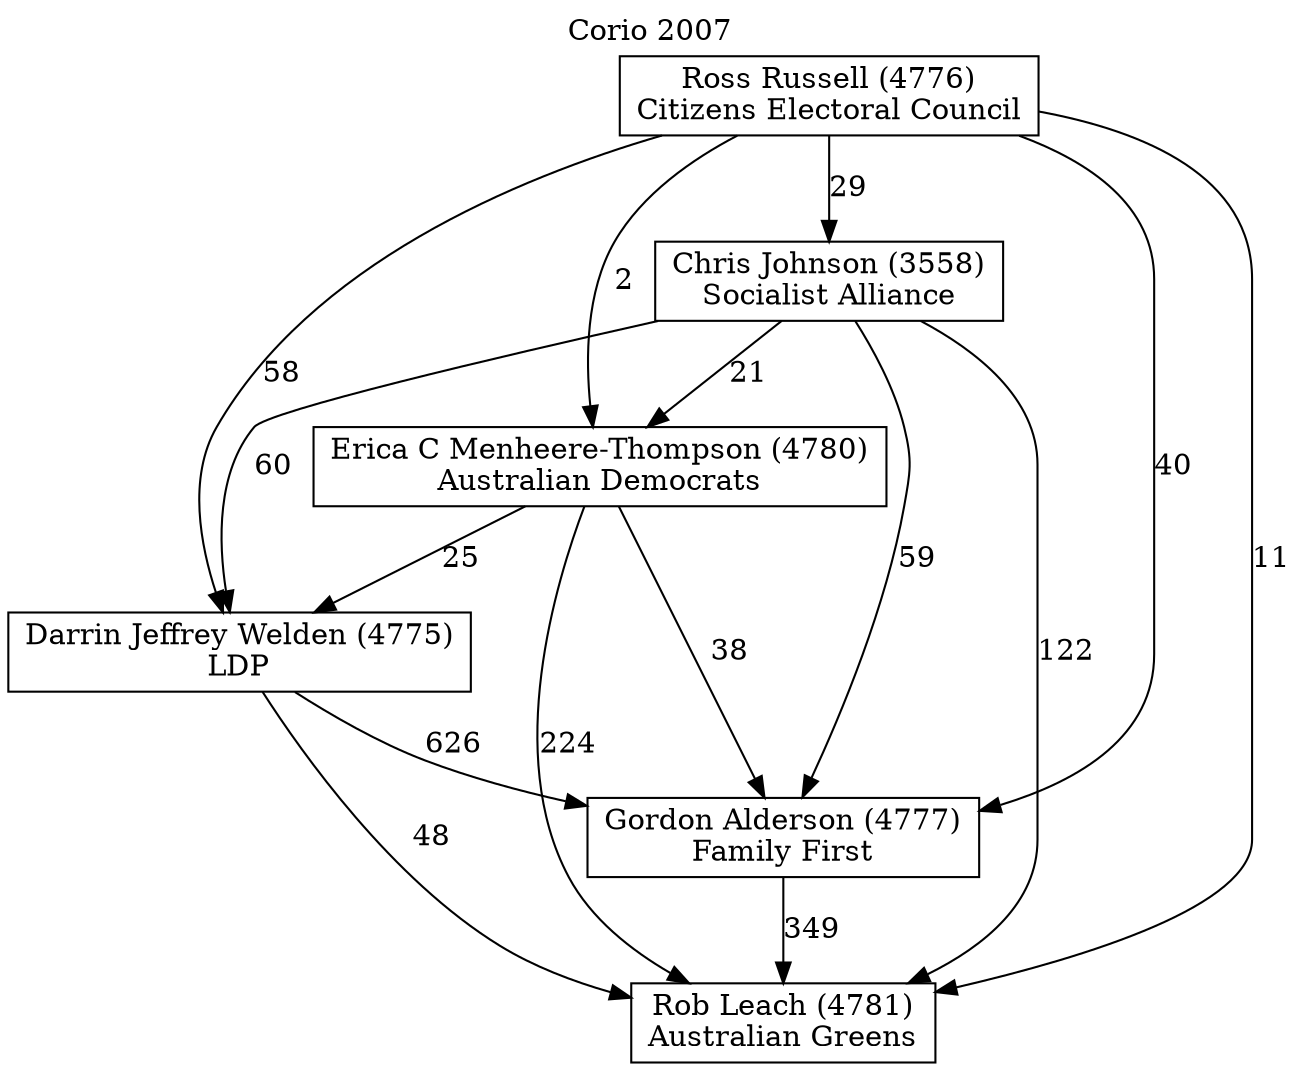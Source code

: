 // House preference flow
digraph "Rob Leach (4781)_Corio_2007" {
	graph [label="Corio 2007" labelloc=t mclimit=10]
	node [shape=box]
	"Chris Johnson (3558)" [label="Chris Johnson (3558)
Socialist Alliance"]
	"Darrin Jeffrey Welden (4775)" [label="Darrin Jeffrey Welden (4775)
LDP"]
	"Erica C Menheere-Thompson (4780)" [label="Erica C Menheere-Thompson (4780)
Australian Democrats"]
	"Gordon Alderson (4777)" [label="Gordon Alderson (4777)
Family First"]
	"Rob Leach (4781)" [label="Rob Leach (4781)
Australian Greens"]
	"Ross Russell (4776)" [label="Ross Russell (4776)
Citizens Electoral Council"]
	"Chris Johnson (3558)" -> "Darrin Jeffrey Welden (4775)" [label=60]
	"Chris Johnson (3558)" -> "Erica C Menheere-Thompson (4780)" [label=21]
	"Chris Johnson (3558)" -> "Gordon Alderson (4777)" [label=59]
	"Chris Johnson (3558)" -> "Rob Leach (4781)" [label=122]
	"Darrin Jeffrey Welden (4775)" -> "Gordon Alderson (4777)" [label=626]
	"Darrin Jeffrey Welden (4775)" -> "Rob Leach (4781)" [label=48]
	"Erica C Menheere-Thompson (4780)" -> "Darrin Jeffrey Welden (4775)" [label=25]
	"Erica C Menheere-Thompson (4780)" -> "Gordon Alderson (4777)" [label=38]
	"Erica C Menheere-Thompson (4780)" -> "Rob Leach (4781)" [label=224]
	"Gordon Alderson (4777)" -> "Rob Leach (4781)" [label=349]
	"Ross Russell (4776)" -> "Chris Johnson (3558)" [label=29]
	"Ross Russell (4776)" -> "Darrin Jeffrey Welden (4775)" [label=58]
	"Ross Russell (4776)" -> "Erica C Menheere-Thompson (4780)" [label=2]
	"Ross Russell (4776)" -> "Gordon Alderson (4777)" [label=40]
	"Ross Russell (4776)" -> "Rob Leach (4781)" [label=11]
}
